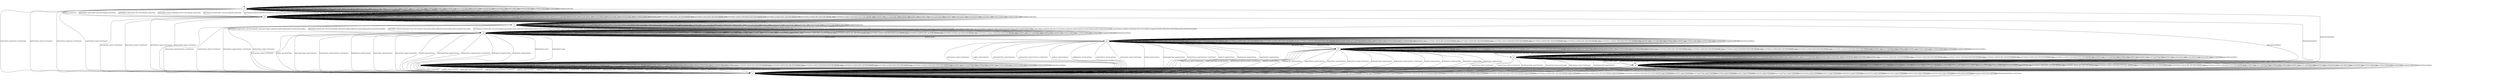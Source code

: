 digraph "../results/msquicModels/msquic-BWRCA-CS-0/learnedModel" {
s0 [label=s0];
s1 [label=s1];
s2 [label=s2];
s3 [label=s3];
s4 [label=s4];
s5 [label=s5];
s6 [label=s6];
s7 [label=s7];
s8 [label=s8];
s9 [label=s9];
s0 -> s2  [label="initPing_short/retry, "];
s0 -> s1  [label="initConClose_short/retry,<ConClosed> "];
s0 -> s2  [label="initCltHello-vldACK:AES-128-GCM-SHA256_short/retry, "];
s0 -> s2  [label="initCltHello-vldACK:AES-256-GCM-SHA384_short/retry, "];
s0 -> s2  [label="initCltHello-vldACK:CHACHA20-POLY1305-SHA256_short/retry, "];
s0 -> s2  [label="initCltHello-invldACK:AES-128-GCM-SHA256_short/retry, "];
s0 -> s2  [label="initCltHello-invldACK:AES-256-GCM-SHA384_short/retry, "];
s0 -> s2  [label="initCltHello-invldACK:CHACHA20-POLY1305-SHA256_short/retry, "];
s0 -> s0  [label="initNoFr_short/ "];
s0 -> s0  [label="initUnxpFrType_short/ "];
s0 -> s0  [label="hndPing_short/ "];
s0 -> s0  [label="hndFin_short/ "];
s0 -> s0  [label="hndNoFr_short/ "];
s0 -> s0  [label="hndUnxpFrType_short/ "];
s0 -> s1  [label="hndConClose_short/<ConClosed> "];
s0 -> s0  [label="hndCert_short/ "];
s0 -> s0  [label="hndEmpCert_short/ "];
s0 -> s0  [label="hndInvldCert_short/ "];
s0 -> s0  [label="hndCertVer_short/ "];
s0 -> s0  [label="VldNewConID_short/ "];
s0 -> s0  [label="InvldNewConID_short/ "];
s0 -> s2  [label="initPing_long/retry, "];
s0 -> s1  [label="initConClose_long/retry,<ConClosed> "];
s0 -> s2  [label="initCltHello-vldACK:AES-128-GCM-SHA256_long/retry, "];
s0 -> s2  [label="initCltHello-vldACK:AES-256-GCM-SHA384_long/retry, "];
s0 -> s2  [label="initCltHello-vldACK:CHACHA20-POLY1305-SHA256_long/retry, "];
s0 -> s2  [label="initCltHello-invldACK:AES-128-GCM-SHA256_long/retry, "];
s0 -> s2  [label="initCltHello-invldACK:AES-256-GCM-SHA384_long/retry, "];
s0 -> s2  [label="initCltHello-invldACK:CHACHA20-POLY1305-SHA256_long/retry, "];
s0 -> s0  [label="initNoFr_long/ "];
s0 -> s0  [label="initUnxpFrType_long/ "];
s0 -> s0  [label="hndPing_long/ "];
s0 -> s0  [label="hndFin_long/ "];
s0 -> s0  [label="hndNoFr_long/ "];
s0 -> s0  [label="hndUnxpFrType_long/ "];
s0 -> s1  [label="hndConClose_long/<ConClosed> "];
s0 -> s0  [label="hndCert_long/ "];
s0 -> s0  [label="hndEmpCert_long/ "];
s0 -> s0  [label="hndInvldCert_long/ "];
s0 -> s0  [label="hndCertVer_long/ "];
s0 -> s0  [label="VldNewConID_long/ "];
s0 -> s0  [label="InvldNewConID_long/ "];
s0 -> s0  [label="[IncRetryTkn]/ "];
s0 -> s0  [label="[ChgDestConID-Ori]/ "];
s0 -> s9  [label="[RmPadFrmInitPkts]/ "];
s1 -> s1  [label="initPing_short/<ConClosed> "];
s1 -> s1  [label="initConClose_short/<ConClosed> "];
s1 -> s1  [label="initCltHello-vldACK:AES-128-GCM-SHA256_short/<ConClosed> "];
s1 -> s1  [label="initCltHello-vldACK:AES-256-GCM-SHA384_short/<ConClosed> "];
s1 -> s1  [label="initCltHello-vldACK:CHACHA20-POLY1305-SHA256_short/<ConClosed> "];
s1 -> s1  [label="initCltHello-invldACK:AES-128-GCM-SHA256_short/<ConClosed> "];
s1 -> s1  [label="initCltHello-invldACK:AES-256-GCM-SHA384_short/<ConClosed> "];
s1 -> s1  [label="initCltHello-invldACK:CHACHA20-POLY1305-SHA256_short/<ConClosed> "];
s1 -> s1  [label="initNoFr_short/<ConClosed> "];
s1 -> s1  [label="initUnxpFrType_short/<ConClosed> "];
s1 -> s1  [label="hndPing_short/<ConClosed> "];
s1 -> s1  [label="hndFin_short/<ConClosed> "];
s1 -> s1  [label="hndNoFr_short/<ConClosed> "];
s1 -> s1  [label="hndUnxpFrType_short/<ConClosed> "];
s1 -> s1  [label="hndConClose_short/<ConClosed> "];
s1 -> s1  [label="hndCert_short/<ConClosed> "];
s1 -> s1  [label="hndEmpCert_short/<ConClosed> "];
s1 -> s1  [label="hndInvldCert_short/<ConClosed> "];
s1 -> s1  [label="hndCertVer_short/<ConClosed> "];
s1 -> s1  [label="VldNewConID_short/<ConClosed> "];
s1 -> s1  [label="InvldNewConID_short/<ConClosed> "];
s1 -> s1  [label="initPing_long/<ConClosed> "];
s1 -> s1  [label="initConClose_long/<ConClosed> "];
s1 -> s1  [label="initCltHello-vldACK:AES-128-GCM-SHA256_long/<ConClosed> "];
s1 -> s1  [label="initCltHello-vldACK:AES-256-GCM-SHA384_long/<ConClosed> "];
s1 -> s1  [label="initCltHello-vldACK:CHACHA20-POLY1305-SHA256_long/<ConClosed> "];
s1 -> s1  [label="initCltHello-invldACK:AES-128-GCM-SHA256_long/<ConClosed> "];
s1 -> s1  [label="initCltHello-invldACK:AES-256-GCM-SHA384_long/<ConClosed> "];
s1 -> s1  [label="initCltHello-invldACK:CHACHA20-POLY1305-SHA256_long/<ConClosed> "];
s1 -> s1  [label="initNoFr_long/<ConClosed> "];
s1 -> s1  [label="initUnxpFrType_long/<ConClosed> "];
s1 -> s1  [label="hndPing_long/<ConClosed> "];
s1 -> s1  [label="hndFin_long/<ConClosed> "];
s1 -> s1  [label="hndNoFr_long/<ConClosed> "];
s1 -> s1  [label="hndUnxpFrType_long/<ConClosed> "];
s1 -> s1  [label="hndConClose_long/<ConClosed> "];
s1 -> s1  [label="hndCert_long/<ConClosed> "];
s1 -> s1  [label="hndEmpCert_long/<ConClosed> "];
s1 -> s1  [label="hndInvldCert_long/<ConClosed> "];
s1 -> s1  [label="hndCertVer_long/<ConClosed> "];
s1 -> s1  [label="VldNewConID_long/<ConClosed> "];
s1 -> s1  [label="InvldNewConID_long/<ConClosed> "];
s1 -> s1  [label="[IncRetryTkn]/<ConClosed> "];
s1 -> s1  [label="[ChgDestConID-Ori]/<ConClosed> "];
s1 -> s1  [label="[RmPadFrmInitPkts]/<ConClosed> "];
s2 -> s2  [label="initPing_short/ "];
s2 -> s1  [label="initConClose_short/<ConClosed> "];
s2 -> s2  [label="initCltHello-vldACK:AES-128-GCM-SHA256_short/ "];
s2 -> s2  [label="initCltHello-vldACK:AES-256-GCM-SHA384_short/ "];
s2 -> s2  [label="initCltHello-vldACK:CHACHA20-POLY1305-SHA256_short/ "];
s2 -> s2  [label="initCltHello-invldACK:AES-128-GCM-SHA256_short/ "];
s2 -> s2  [label="initCltHello-invldACK:AES-256-GCM-SHA384_short/ "];
s2 -> s2  [label="initCltHello-invldACK:CHACHA20-POLY1305-SHA256_short/ "];
s2 -> s2  [label="initNoFr_short/ "];
s2 -> s2  [label="initUnxpFrType_short/ "];
s2 -> s2  [label="hndPing_short/ "];
s2 -> s2  [label="hndFin_short/ "];
s2 -> s2  [label="hndNoFr_short/ "];
s2 -> s2  [label="hndUnxpFrType_short/ "];
s2 -> s1  [label="hndConClose_short/<ConClosed> "];
s2 -> s2  [label="hndCert_short/ "];
s2 -> s2  [label="hndEmpCert_short/ "];
s2 -> s2  [label="hndInvldCert_short/ "];
s2 -> s2  [label="hndCertVer_short/ "];
s2 -> s2  [label="VldNewConID_short/ "];
s2 -> s2  [label="InvldNewConID_short/ "];
s2 -> s2  [label="initPing_long/ "];
s2 -> s1  [label="initConClose_long/<ConClosed> "];
s2 -> s2  [label="initCltHello-vldACK:AES-128-GCM-SHA256_long/ "];
s2 -> s2  [label="initCltHello-vldACK:AES-256-GCM-SHA384_long/ "];
s2 -> s2  [label="initCltHello-vldACK:CHACHA20-POLY1305-SHA256_long/ "];
s2 -> s2  [label="initCltHello-invldACK:AES-128-GCM-SHA256_long/ "];
s2 -> s2  [label="initCltHello-invldACK:AES-256-GCM-SHA384_long/ "];
s2 -> s2  [label="initCltHello-invldACK:CHACHA20-POLY1305-SHA256_long/ "];
s2 -> s2  [label="initNoFr_long/ "];
s2 -> s2  [label="initUnxpFrType_long/ "];
s2 -> s2  [label="hndPing_long/ "];
s2 -> s2  [label="hndFin_long/ "];
s2 -> s2  [label="hndNoFr_long/ "];
s2 -> s2  [label="hndUnxpFrType_long/ "];
s2 -> s1  [label="hndConClose_long/<ConClosed> "];
s2 -> s2  [label="hndCert_long/ "];
s2 -> s2  [label="hndEmpCert_long/ "];
s2 -> s2  [label="hndInvldCert_long/ "];
s2 -> s2  [label="hndCertVer_long/ "];
s2 -> s2  [label="VldNewConID_long/ "];
s2 -> s2  [label="InvldNewConID_long/ "];
s2 -> s3  [label="[IncRetryTkn]/ "];
s2 -> s2  [label="[ChgDestConID-Ori]/ "];
s2 -> s9  [label="[RmPadFrmInitPkts]/ "];
s3 -> s3  [label="initPing_short/ "];
s3 -> s1  [label="initConClose_short/ConClose,<ConClosed> "];
s3 -> s4  [label="initCltHello-vldACK:AES-128-GCM-SHA256_short/initSvrHello,hndEncExt,hndCertReq,hndCert,hndCertVer,hndFin, "];
s3 -> s4  [label="initCltHello-vldACK:AES-256-GCM-SHA384_short/initSvrHello,hndEncExt,hndCertReq,hndCert,hndCertVer,hndFin, "];
s3 -> s4  [label="initCltHello-vldACK:CHACHA20-POLY1305-SHA256_short/initSvrHello,hndEncExt,hndCertReq,hndCert,hndCertVer,hndFin, "];
s3 -> s4  [label="initCltHello-invldACK:AES-128-GCM-SHA256_short/initSvrHello,hndEncExt,hndCertReq,hndCert,hndCertVer,hndFin, "];
s3 -> s4  [label="initCltHello-invldACK:AES-256-GCM-SHA384_short/initSvrHello,hndEncExt,hndCertReq,hndCert,hndCertVer,hndFin, "];
s3 -> s4  [label="initCltHello-invldACK:CHACHA20-POLY1305-SHA256_short/initSvrHello,hndEncExt,hndCertReq,hndCert,hndCertVer,hndFin, "];
s3 -> s3  [label="initNoFr_short/ "];
s3 -> s3  [label="initUnxpFrType_short/ "];
s3 -> s3  [label="hndPing_short/ "];
s3 -> s3  [label="hndFin_short/ "];
s3 -> s3  [label="hndNoFr_short/ "];
s3 -> s3  [label="hndUnxpFrType_short/ "];
s3 -> s1  [label="hndConClose_short/<ConClosed> "];
s3 -> s3  [label="hndCert_short/ "];
s3 -> s3  [label="hndEmpCert_short/ "];
s3 -> s3  [label="hndInvldCert_short/ "];
s3 -> s3  [label="hndCertVer_short/ "];
s3 -> s3  [label="VldNewConID_short/ "];
s3 -> s3  [label="InvldNewConID_short/ "];
s3 -> s3  [label="initPing_long/ "];
s3 -> s1  [label="initConClose_long/ConClose,<ConClosed> "];
s3 -> s4  [label="initCltHello-vldACK:AES-128-GCM-SHA256_long/initSvrHello,hndEncExt,hndCertReq,hndCert,hndCertVer,hndFin, "];
s3 -> s4  [label="initCltHello-vldACK:AES-256-GCM-SHA384_long/initSvrHello,hndEncExt,hndCertReq,hndCert,hndCertVer,hndFin, "];
s3 -> s4  [label="initCltHello-vldACK:CHACHA20-POLY1305-SHA256_long/initSvrHello,hndEncExt,hndCertReq,hndCert,hndCertVer,hndFin, "];
s3 -> s4  [label="initCltHello-invldACK:AES-128-GCM-SHA256_long/initSvrHello,hndEncExt,hndCertReq,hndCert,hndCertVer,hndFin, "];
s3 -> s4  [label="initCltHello-invldACK:AES-256-GCM-SHA384_long/initSvrHello,hndEncExt,hndCertReq,hndCert,hndCertVer,hndFin, "];
s3 -> s4  [label="initCltHello-invldACK:CHACHA20-POLY1305-SHA256_long/initSvrHello,hndEncExt,hndCertReq,hndCert,hndCertVer,hndFin, "];
s3 -> s3  [label="initNoFr_long/ "];
s3 -> s3  [label="initUnxpFrType_long/ "];
s3 -> s3  [label="hndPing_long/ "];
s3 -> s3  [label="hndFin_long/ "];
s3 -> s3  [label="hndNoFr_long/ "];
s3 -> s3  [label="hndUnxpFrType_long/ "];
s3 -> s1  [label="hndConClose_long/<ConClosed> "];
s3 -> s3  [label="hndCert_long/ "];
s3 -> s3  [label="hndEmpCert_long/ "];
s3 -> s3  [label="hndInvldCert_long/ "];
s3 -> s3  [label="hndCertVer_long/ "];
s3 -> s3  [label="VldNewConID_long/ "];
s3 -> s3  [label="InvldNewConID_long/ "];
s3 -> s3  [label="[IncRetryTkn]/ "];
s3 -> s3  [label="[ChgDestConID-Ori]/ "];
s3 -> s9  [label="[RmPadFrmInitPkts]/ "];
s4 -> s4  [label="initPing_short/ "];
s4 -> s1  [label="initConClose_short/<ConClosed> "];
s4 -> s4  [label="initCltHello-vldACK:AES-128-GCM-SHA256_short/ "];
s4 -> s4  [label="initCltHello-vldACK:AES-256-GCM-SHA384_short/ "];
s4 -> s4  [label="initCltHello-vldACK:CHACHA20-POLY1305-SHA256_short/ "];
s4 -> s4  [label="initCltHello-invldACK:AES-128-GCM-SHA256_short/ "];
s4 -> s4  [label="initCltHello-invldACK:AES-256-GCM-SHA384_short/ "];
s4 -> s4  [label="initCltHello-invldACK:CHACHA20-POLY1305-SHA256_short/ "];
s4 -> s4  [label="initNoFr_short/ "];
s4 -> s4  [label="initUnxpFrType_short/ "];
s4 -> s4  [label="hndPing_short/ "];
s4 -> s1  [label="hndFin_short/ConClose, "];
s4 -> s4  [label="hndNoFr_short/ "];
s4 -> s1  [label="hndUnxpFrType_short/ConClose, "];
s4 -> s1  [label="hndConClose_short/ConClose,<ConClosed> "];
s4 -> s6  [label="hndCert_short/ "];
s4 -> s1  [label="hndEmpCert_short/ConClose, "];
s4 -> s5  [label="hndInvldCert_short/ "];
s4 -> s1  [label="hndCertVer_short/ConClose, "];
s4 -> s4  [label="VldNewConID_short/ "];
s4 -> s4  [label="InvldNewConID_short/ "];
s4 -> s4  [label="initPing_long/ "];
s4 -> s1  [label="initConClose_long/<ConClosed> "];
s4 -> s4  [label="initCltHello-vldACK:AES-128-GCM-SHA256_long/ "];
s4 -> s4  [label="initCltHello-vldACK:AES-256-GCM-SHA384_long/ "];
s4 -> s4  [label="initCltHello-vldACK:CHACHA20-POLY1305-SHA256_long/ "];
s4 -> s4  [label="initCltHello-invldACK:AES-128-GCM-SHA256_long/ "];
s4 -> s4  [label="initCltHello-invldACK:AES-256-GCM-SHA384_long/ "];
s4 -> s4  [label="initCltHello-invldACK:CHACHA20-POLY1305-SHA256_long/ "];
s4 -> s4  [label="initNoFr_long/ "];
s4 -> s4  [label="initUnxpFrType_long/ "];
s4 -> s4  [label="hndPing_long/ "];
s4 -> s1  [label="hndFin_long/ConClose, "];
s4 -> s4  [label="hndNoFr_long/ "];
s4 -> s1  [label="hndUnxpFrType_long/ConClose, "];
s4 -> s1  [label="hndConClose_long/ConClose,<ConClosed> "];
s4 -> s6  [label="hndCert_long/ "];
s4 -> s1  [label="hndEmpCert_long/ConClose, "];
s4 -> s5  [label="hndInvldCert_long/ "];
s4 -> s1  [label="hndCertVer_long/ConClose, "];
s4 -> s4  [label="VldNewConID_long/ "];
s4 -> s4  [label="InvldNewConID_long/ "];
s4 -> s4  [label="[IncRetryTkn]/ "];
s4 -> s4  [label="[ChgDestConID-Ori]/ "];
s4 -> s4  [label="[RmPadFrmInitPkts]/ "];
s5 -> s5  [label="initPing_short/ "];
s5 -> s1  [label="initConClose_short/<ConClosed> "];
s5 -> s5  [label="initCltHello-vldACK:AES-128-GCM-SHA256_short/ "];
s5 -> s5  [label="initCltHello-vldACK:AES-256-GCM-SHA384_short/ "];
s5 -> s5  [label="initCltHello-vldACK:CHACHA20-POLY1305-SHA256_short/ "];
s5 -> s5  [label="initCltHello-invldACK:AES-128-GCM-SHA256_short/ "];
s5 -> s5  [label="initCltHello-invldACK:AES-256-GCM-SHA384_short/ "];
s5 -> s5  [label="initCltHello-invldACK:CHACHA20-POLY1305-SHA256_short/ "];
s5 -> s5  [label="initNoFr_short/ "];
s5 -> s5  [label="initUnxpFrType_short/ "];
s5 -> s5  [label="hndPing_short/ "];
s5 -> s1  [label="hndFin_short/ConClose, "];
s5 -> s5  [label="hndNoFr_short/ "];
s5 -> s1  [label="hndUnxpFrType_short/ConClose, "];
s5 -> s1  [label="hndConClose_short/ConClose,<ConClosed> "];
s5 -> s1  [label="hndCert_short/ConClose, "];
s5 -> s1  [label="hndEmpCert_short/ConClose, "];
s5 -> s1  [label="hndInvldCert_short/ConClose, "];
s5 -> s1  [label="hndCertVer_short/ConClose, "];
s5 -> s5  [label="VldNewConID_short/ "];
s5 -> s5  [label="InvldNewConID_short/ "];
s5 -> s5  [label="initPing_long/ "];
s5 -> s1  [label="initConClose_long/<ConClosed> "];
s5 -> s5  [label="initCltHello-vldACK:AES-128-GCM-SHA256_long/ "];
s5 -> s5  [label="initCltHello-vldACK:AES-256-GCM-SHA384_long/ "];
s5 -> s5  [label="initCltHello-vldACK:CHACHA20-POLY1305-SHA256_long/ "];
s5 -> s5  [label="initCltHello-invldACK:AES-128-GCM-SHA256_long/ "];
s5 -> s5  [label="initCltHello-invldACK:AES-256-GCM-SHA384_long/ "];
s5 -> s5  [label="initCltHello-invldACK:CHACHA20-POLY1305-SHA256_long/ "];
s5 -> s5  [label="initNoFr_long/ "];
s5 -> s5  [label="initUnxpFrType_long/ "];
s5 -> s5  [label="hndPing_long/ "];
s5 -> s1  [label="hndFin_long/ConClose, "];
s5 -> s5  [label="hndNoFr_long/ "];
s5 -> s1  [label="hndUnxpFrType_long/ConClose, "];
s5 -> s1  [label="hndConClose_long/ConClose,<ConClosed> "];
s5 -> s1  [label="hndCert_long/ConClose, "];
s5 -> s1  [label="hndEmpCert_long/ConClose, "];
s5 -> s1  [label="hndInvldCert_long/ConClose, "];
s5 -> s1  [label="hndCertVer_long/ConClose, "];
s5 -> s5  [label="VldNewConID_long/ "];
s5 -> s5  [label="InvldNewConID_long/ "];
s5 -> s5  [label="[IncRetryTkn]/ "];
s5 -> s5  [label="[ChgDestConID-Ori]/ "];
s5 -> s5  [label="[RmPadFrmInitPkts]/ "];
s6 -> s6  [label="initPing_short/ "];
s6 -> s1  [label="initConClose_short/<ConClosed> "];
s6 -> s6  [label="initCltHello-vldACK:AES-128-GCM-SHA256_short/ "];
s6 -> s6  [label="initCltHello-vldACK:AES-256-GCM-SHA384_short/ "];
s6 -> s6  [label="initCltHello-vldACK:CHACHA20-POLY1305-SHA256_short/ "];
s6 -> s6  [label="initCltHello-invldACK:AES-128-GCM-SHA256_short/ "];
s6 -> s6  [label="initCltHello-invldACK:AES-256-GCM-SHA384_short/ "];
s6 -> s6  [label="initCltHello-invldACK:CHACHA20-POLY1305-SHA256_short/ "];
s6 -> s6  [label="initNoFr_short/ "];
s6 -> s6  [label="initUnxpFrType_short/ "];
s6 -> s6  [label="hndPing_short/ "];
s6 -> s1  [label="hndFin_short/ConClose, "];
s6 -> s6  [label="hndNoFr_short/ "];
s6 -> s1  [label="hndUnxpFrType_short/ConClose, "];
s6 -> s1  [label="hndConClose_short/ConClose,<ConClosed> "];
s6 -> s1  [label="hndCert_short/ConClose, "];
s6 -> s1  [label="hndEmpCert_short/ConClose, "];
s6 -> s1  [label="hndInvldCert_short/ConClose, "];
s6 -> s7  [label="hndCertVer_short/ "];
s6 -> s6  [label="VldNewConID_short/ "];
s6 -> s6  [label="InvldNewConID_short/ "];
s6 -> s6  [label="initPing_long/ "];
s6 -> s1  [label="initConClose_long/<ConClosed> "];
s6 -> s6  [label="initCltHello-vldACK:AES-128-GCM-SHA256_long/ "];
s6 -> s6  [label="initCltHello-vldACK:AES-256-GCM-SHA384_long/ "];
s6 -> s6  [label="initCltHello-vldACK:CHACHA20-POLY1305-SHA256_long/ "];
s6 -> s6  [label="initCltHello-invldACK:AES-128-GCM-SHA256_long/ "];
s6 -> s6  [label="initCltHello-invldACK:AES-256-GCM-SHA384_long/ "];
s6 -> s6  [label="initCltHello-invldACK:CHACHA20-POLY1305-SHA256_long/ "];
s6 -> s6  [label="initNoFr_long/ "];
s6 -> s6  [label="initUnxpFrType_long/ "];
s6 -> s6  [label="hndPing_long/ "];
s6 -> s1  [label="hndFin_long/ConClose, "];
s6 -> s6  [label="hndNoFr_long/ "];
s6 -> s1  [label="hndUnxpFrType_long/ConClose, "];
s6 -> s1  [label="hndConClose_long/ConClose,<ConClosed> "];
s6 -> s1  [label="hndCert_long/ConClose, "];
s6 -> s1  [label="hndEmpCert_long/ConClose, "];
s6 -> s1  [label="hndInvldCert_long/ConClose, "];
s6 -> s7  [label="hndCertVer_long/ "];
s6 -> s6  [label="VldNewConID_long/ "];
s6 -> s6  [label="InvldNewConID_long/ "];
s6 -> s6  [label="[IncRetryTkn]/ "];
s6 -> s6  [label="[ChgDestConID-Ori]/ "];
s6 -> s6  [label="[RmPadFrmInitPkts]/ "];
s7 -> s7  [label="initPing_short/ "];
s7 -> s1  [label="initConClose_short/<ConClosed> "];
s7 -> s7  [label="initCltHello-vldACK:AES-128-GCM-SHA256_short/ "];
s7 -> s7  [label="initCltHello-vldACK:AES-256-GCM-SHA384_short/ "];
s7 -> s7  [label="initCltHello-vldACK:CHACHA20-POLY1305-SHA256_short/ "];
s7 -> s7  [label="initCltHello-invldACK:AES-128-GCM-SHA256_short/ "];
s7 -> s7  [label="initCltHello-invldACK:AES-256-GCM-SHA384_short/ "];
s7 -> s7  [label="initCltHello-invldACK:CHACHA20-POLY1305-SHA256_short/ "];
s7 -> s7  [label="initNoFr_short/ "];
s7 -> s7  [label="initUnxpFrType_short/ "];
s7 -> s7  [label="hndPing_short/ "];
s7 -> s8  [label="hndFin_short/HndshkDone,VldNewConID,NewToken, "];
s7 -> s7  [label="hndNoFr_short/ "];
s7 -> s1  [label="hndUnxpFrType_short/ConClose, "];
s7 -> s1  [label="hndConClose_short/ConClose,<ConClosed> "];
s7 -> s1  [label="hndCert_short/ConClose, "];
s7 -> s1  [label="hndEmpCert_short/ConClose, "];
s7 -> s1  [label="hndInvldCert_short/ConClose, "];
s7 -> s1  [label="hndCertVer_short/ConClose, "];
s7 -> s7  [label="VldNewConID_short/ "];
s7 -> s7  [label="InvldNewConID_short/ "];
s7 -> s7  [label="initPing_long/ "];
s7 -> s1  [label="initConClose_long/<ConClosed> "];
s7 -> s7  [label="initCltHello-vldACK:AES-128-GCM-SHA256_long/ "];
s7 -> s7  [label="initCltHello-vldACK:AES-256-GCM-SHA384_long/ "];
s7 -> s7  [label="initCltHello-vldACK:CHACHA20-POLY1305-SHA256_long/ "];
s7 -> s7  [label="initCltHello-invldACK:AES-128-GCM-SHA256_long/ "];
s7 -> s7  [label="initCltHello-invldACK:AES-256-GCM-SHA384_long/ "];
s7 -> s7  [label="initCltHello-invldACK:CHACHA20-POLY1305-SHA256_long/ "];
s7 -> s7  [label="initNoFr_long/ "];
s7 -> s7  [label="initUnxpFrType_long/ "];
s7 -> s7  [label="hndPing_long/ "];
s7 -> s8  [label="hndFin_long/HndshkDone,VldNewConID,NewToken, "];
s7 -> s7  [label="hndNoFr_long/ "];
s7 -> s1  [label="hndUnxpFrType_long/ConClose, "];
s7 -> s1  [label="hndConClose_long/ConClose,<ConClosed> "];
s7 -> s1  [label="hndCert_long/ConClose, "];
s7 -> s1  [label="hndEmpCert_long/ConClose, "];
s7 -> s1  [label="hndInvldCert_long/ConClose, "];
s7 -> s1  [label="hndCertVer_long/ConClose, "];
s7 -> s7  [label="VldNewConID_long/ "];
s7 -> s7  [label="InvldNewConID_long/ "];
s7 -> s7  [label="[IncRetryTkn]/ "];
s7 -> s7  [label="[ChgDestConID-Ori]/ "];
s7 -> s7  [label="[RmPadFrmInitPkts]/ "];
s8 -> s8  [label="initPing_short/ "];
s8 -> s1  [label="initConClose_short/<ConClosed> "];
s8 -> s8  [label="initCltHello-vldACK:AES-128-GCM-SHA256_short/ "];
s8 -> s8  [label="initCltHello-vldACK:AES-256-GCM-SHA384_short/ "];
s8 -> s8  [label="initCltHello-vldACK:CHACHA20-POLY1305-SHA256_short/ "];
s8 -> s8  [label="initCltHello-invldACK:AES-128-GCM-SHA256_short/ "];
s8 -> s8  [label="initCltHello-invldACK:AES-256-GCM-SHA384_short/ "];
s8 -> s8  [label="initCltHello-invldACK:CHACHA20-POLY1305-SHA256_short/ "];
s8 -> s8  [label="initNoFr_short/ "];
s8 -> s8  [label="initUnxpFrType_short/ "];
s8 -> s8  [label="hndPing_short/ "];
s8 -> s8  [label="hndFin_short/ "];
s8 -> s8  [label="hndNoFr_short/ "];
s8 -> s8  [label="hndUnxpFrType_short/ "];
s8 -> s1  [label="hndConClose_short/<ConClosed> "];
s8 -> s8  [label="hndCert_short/ "];
s8 -> s8  [label="hndEmpCert_short/ "];
s8 -> s8  [label="hndInvldCert_short/ "];
s8 -> s8  [label="hndCertVer_short/ "];
s8 -> s9  [label="VldNewConID_short/ "];
s8 -> s1  [label="InvldNewConID_short/ConClose, "];
s8 -> s8  [label="initPing_long/ "];
s8 -> s1  [label="initConClose_long/<ConClosed> "];
s8 -> s8  [label="initCltHello-vldACK:AES-128-GCM-SHA256_long/ "];
s8 -> s8  [label="initCltHello-vldACK:AES-256-GCM-SHA384_long/ "];
s8 -> s8  [label="initCltHello-vldACK:CHACHA20-POLY1305-SHA256_long/ "];
s8 -> s8  [label="initCltHello-invldACK:AES-128-GCM-SHA256_long/ "];
s8 -> s8  [label="initCltHello-invldACK:AES-256-GCM-SHA384_long/ "];
s8 -> s8  [label="initCltHello-invldACK:CHACHA20-POLY1305-SHA256_long/ "];
s8 -> s8  [label="initNoFr_long/ "];
s8 -> s8  [label="initUnxpFrType_long/ "];
s8 -> s8  [label="hndPing_long/ "];
s8 -> s8  [label="hndFin_long/ "];
s8 -> s8  [label="hndNoFr_long/ "];
s8 -> s8  [label="hndUnxpFrType_long/ "];
s8 -> s1  [label="hndConClose_long/<ConClosed> "];
s8 -> s8  [label="hndCert_long/ "];
s8 -> s8  [label="hndEmpCert_long/ "];
s8 -> s8  [label="hndInvldCert_long/ "];
s8 -> s8  [label="hndCertVer_long/ "];
s8 -> s9  [label="VldNewConID_long/ "];
s8 -> s1  [label="InvldNewConID_long/ConClose, "];
s8 -> s8  [label="[IncRetryTkn]/ "];
s8 -> s9  [label="[ChgDestConID-Ori]/ "];
s8 -> s8  [label="[RmPadFrmInitPkts]/ "];
s9 -> s9  [label="initPing_short/ "];
s9 -> s1  [label="initConClose_short/<ConClosed> "];
s9 -> s9  [label="initCltHello-vldACK:AES-128-GCM-SHA256_short/ "];
s9 -> s9  [label="initCltHello-vldACK:AES-256-GCM-SHA384_short/ "];
s9 -> s9  [label="initCltHello-vldACK:CHACHA20-POLY1305-SHA256_short/ "];
s9 -> s9  [label="initCltHello-invldACK:AES-128-GCM-SHA256_short/ "];
s9 -> s9  [label="initCltHello-invldACK:AES-256-GCM-SHA384_short/ "];
s9 -> s9  [label="initCltHello-invldACK:CHACHA20-POLY1305-SHA256_short/ "];
s9 -> s9  [label="initNoFr_short/ "];
s9 -> s9  [label="initUnxpFrType_short/ "];
s9 -> s9  [label="hndPing_short/ "];
s9 -> s9  [label="hndFin_short/ "];
s9 -> s9  [label="hndNoFr_short/ "];
s9 -> s9  [label="hndUnxpFrType_short/ "];
s9 -> s1  [label="hndConClose_short/<ConClosed> "];
s9 -> s9  [label="hndCert_short/ "];
s9 -> s9  [label="hndEmpCert_short/ "];
s9 -> s9  [label="hndInvldCert_short/ "];
s9 -> s9  [label="hndCertVer_short/ "];
s9 -> s9  [label="VldNewConID_short/ "];
s9 -> s9  [label="InvldNewConID_short/ "];
s9 -> s9  [label="initPing_long/ "];
s9 -> s1  [label="initConClose_long/<ConClosed> "];
s9 -> s9  [label="initCltHello-vldACK:AES-128-GCM-SHA256_long/ "];
s9 -> s9  [label="initCltHello-vldACK:AES-256-GCM-SHA384_long/ "];
s9 -> s9  [label="initCltHello-vldACK:CHACHA20-POLY1305-SHA256_long/ "];
s9 -> s9  [label="initCltHello-invldACK:AES-128-GCM-SHA256_long/ "];
s9 -> s9  [label="initCltHello-invldACK:AES-256-GCM-SHA384_long/ "];
s9 -> s9  [label="initCltHello-invldACK:CHACHA20-POLY1305-SHA256_long/ "];
s9 -> s9  [label="initNoFr_long/ "];
s9 -> s9  [label="initUnxpFrType_long/ "];
s9 -> s9  [label="hndPing_long/ "];
s9 -> s9  [label="hndFin_long/ "];
s9 -> s9  [label="hndNoFr_long/ "];
s9 -> s9  [label="hndUnxpFrType_long/ "];
s9 -> s1  [label="hndConClose_long/<ConClosed> "];
s9 -> s9  [label="hndCert_long/ "];
s9 -> s9  [label="hndEmpCert_long/ "];
s9 -> s9  [label="hndInvldCert_long/ "];
s9 -> s9  [label="hndCertVer_long/ "];
s9 -> s9  [label="VldNewConID_long/ "];
s9 -> s9  [label="InvldNewConID_long/ "];
s9 -> s9  [label="[IncRetryTkn]/ "];
s9 -> s9  [label="[ChgDestConID-Ori]/ "];
s9 -> s9  [label="[RmPadFrmInitPkts]/ "];
__start0 [label="", shape=none];
__start0 -> s0  [label=""];
}
